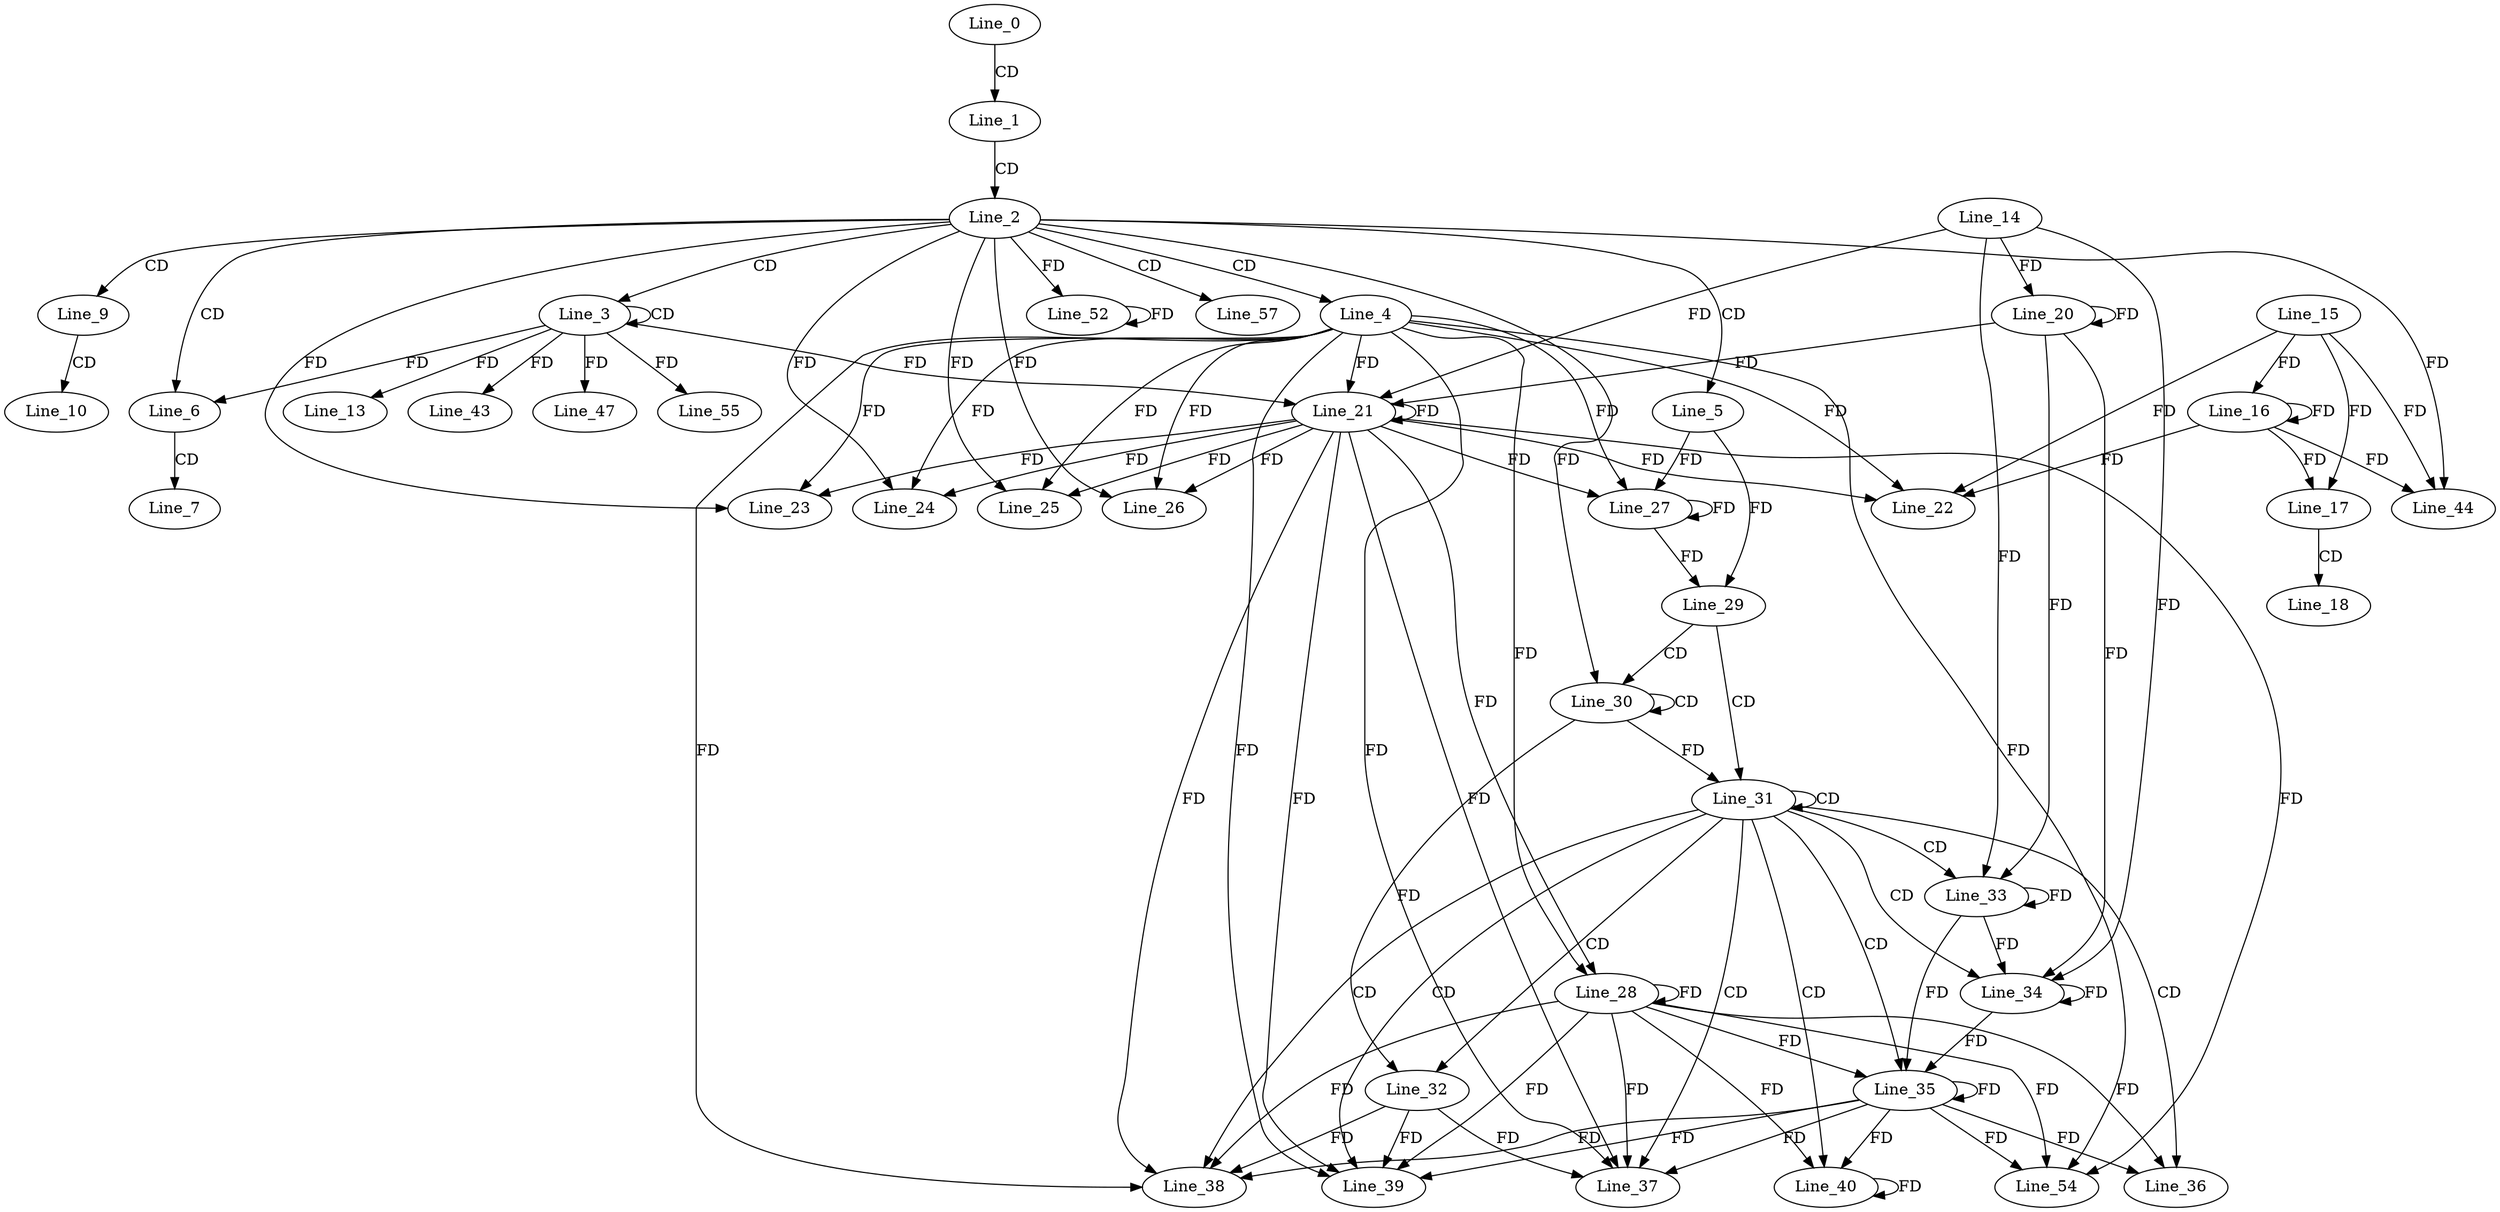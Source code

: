digraph G {
  Line_0;
  Line_1;
  Line_2;
  Line_3;
  Line_3;
  Line_4;
  Line_5;
  Line_6;
  Line_7;
  Line_9;
  Line_10;
  Line_13;
  Line_15;
  Line_16;
  Line_16;
  Line_17;
  Line_18;
  Line_14;
  Line_20;
  Line_21;
  Line_21;
  Line_22;
  Line_23;
  Line_23;
  Line_24;
  Line_24;
  Line_25;
  Line_25;
  Line_26;
  Line_26;
  Line_27;
  Line_27;
  Line_28;
  Line_29;
  Line_30;
  Line_30;
  Line_30;
  Line_31;
  Line_31;
  Line_32;
  Line_32;
  Line_33;
  Line_34;
  Line_35;
  Line_35;
  Line_36;
  Line_37;
  Line_37;
  Line_38;
  Line_38;
  Line_39;
  Line_39;
  Line_40;
  Line_40;
  Line_43;
  Line_44;
  Line_47;
  Line_52;
  Line_54;
  Line_55;
  Line_57;
  Line_0 -> Line_1 [ label="CD" ];
  Line_1 -> Line_2 [ label="CD" ];
  Line_2 -> Line_3 [ label="CD" ];
  Line_3 -> Line_3 [ label="CD" ];
  Line_2 -> Line_4 [ label="CD" ];
  Line_2 -> Line_5 [ label="CD" ];
  Line_2 -> Line_6 [ label="CD" ];
  Line_3 -> Line_6 [ label="FD" ];
  Line_6 -> Line_7 [ label="CD" ];
  Line_2 -> Line_9 [ label="CD" ];
  Line_9 -> Line_10 [ label="CD" ];
  Line_3 -> Line_13 [ label="FD" ];
  Line_15 -> Line_16 [ label="FD" ];
  Line_16 -> Line_16 [ label="FD" ];
  Line_15 -> Line_17 [ label="FD" ];
  Line_16 -> Line_17 [ label="FD" ];
  Line_17 -> Line_18 [ label="CD" ];
  Line_14 -> Line_20 [ label="FD" ];
  Line_20 -> Line_20 [ label="FD" ];
  Line_4 -> Line_21 [ label="FD" ];
  Line_21 -> Line_21 [ label="FD" ];
  Line_3 -> Line_21 [ label="FD" ];
  Line_14 -> Line_21 [ label="FD" ];
  Line_20 -> Line_21 [ label="FD" ];
  Line_4 -> Line_22 [ label="FD" ];
  Line_21 -> Line_22 [ label="FD" ];
  Line_15 -> Line_22 [ label="FD" ];
  Line_16 -> Line_22 [ label="FD" ];
  Line_4 -> Line_23 [ label="FD" ];
  Line_21 -> Line_23 [ label="FD" ];
  Line_2 -> Line_23 [ label="FD" ];
  Line_4 -> Line_24 [ label="FD" ];
  Line_21 -> Line_24 [ label="FD" ];
  Line_2 -> Line_24 [ label="FD" ];
  Line_4 -> Line_25 [ label="FD" ];
  Line_21 -> Line_25 [ label="FD" ];
  Line_2 -> Line_25 [ label="FD" ];
  Line_4 -> Line_26 [ label="FD" ];
  Line_21 -> Line_26 [ label="FD" ];
  Line_2 -> Line_26 [ label="FD" ];
  Line_5 -> Line_27 [ label="FD" ];
  Line_27 -> Line_27 [ label="FD" ];
  Line_4 -> Line_27 [ label="FD" ];
  Line_21 -> Line_27 [ label="FD" ];
  Line_4 -> Line_28 [ label="FD" ];
  Line_21 -> Line_28 [ label="FD" ];
  Line_28 -> Line_28 [ label="FD" ];
  Line_5 -> Line_29 [ label="FD" ];
  Line_27 -> Line_29 [ label="FD" ];
  Line_29 -> Line_30 [ label="CD" ];
  Line_30 -> Line_30 [ label="CD" ];
  Line_2 -> Line_30 [ label="FD" ];
  Line_29 -> Line_31 [ label="CD" ];
  Line_31 -> Line_31 [ label="CD" ];
  Line_30 -> Line_31 [ label="FD" ];
  Line_31 -> Line_32 [ label="CD" ];
  Line_30 -> Line_32 [ label="FD" ];
  Line_31 -> Line_33 [ label="CD" ];
  Line_33 -> Line_33 [ label="FD" ];
  Line_14 -> Line_33 [ label="FD" ];
  Line_20 -> Line_33 [ label="FD" ];
  Line_31 -> Line_34 [ label="CD" ];
  Line_33 -> Line_34 [ label="FD" ];
  Line_34 -> Line_34 [ label="FD" ];
  Line_14 -> Line_34 [ label="FD" ];
  Line_20 -> Line_34 [ label="FD" ];
  Line_31 -> Line_35 [ label="CD" ];
  Line_35 -> Line_35 [ label="FD" ];
  Line_28 -> Line_35 [ label="FD" ];
  Line_33 -> Line_35 [ label="FD" ];
  Line_34 -> Line_35 [ label="FD" ];
  Line_31 -> Line_36 [ label="CD" ];
  Line_35 -> Line_36 [ label="FD" ];
  Line_28 -> Line_36 [ label="FD" ];
  Line_31 -> Line_37 [ label="CD" ];
  Line_35 -> Line_37 [ label="FD" ];
  Line_4 -> Line_37 [ label="FD" ];
  Line_21 -> Line_37 [ label="FD" ];
  Line_28 -> Line_37 [ label="FD" ];
  Line_32 -> Line_37 [ label="FD" ];
  Line_31 -> Line_38 [ label="CD" ];
  Line_35 -> Line_38 [ label="FD" ];
  Line_4 -> Line_38 [ label="FD" ];
  Line_21 -> Line_38 [ label="FD" ];
  Line_28 -> Line_38 [ label="FD" ];
  Line_32 -> Line_38 [ label="FD" ];
  Line_31 -> Line_39 [ label="CD" ];
  Line_35 -> Line_39 [ label="FD" ];
  Line_4 -> Line_39 [ label="FD" ];
  Line_21 -> Line_39 [ label="FD" ];
  Line_28 -> Line_39 [ label="FD" ];
  Line_32 -> Line_39 [ label="FD" ];
  Line_31 -> Line_40 [ label="CD" ];
  Line_40 -> Line_40 [ label="FD" ];
  Line_35 -> Line_40 [ label="FD" ];
  Line_28 -> Line_40 [ label="FD" ];
  Line_3 -> Line_43 [ label="FD" ];
  Line_2 -> Line_44 [ label="FD" ];
  Line_15 -> Line_44 [ label="FD" ];
  Line_16 -> Line_44 [ label="FD" ];
  Line_3 -> Line_47 [ label="FD" ];
  Line_2 -> Line_52 [ label="FD" ];
  Line_52 -> Line_52 [ label="FD" ];
  Line_35 -> Line_54 [ label="FD" ];
  Line_4 -> Line_54 [ label="FD" ];
  Line_21 -> Line_54 [ label="FD" ];
  Line_28 -> Line_54 [ label="FD" ];
  Line_3 -> Line_55 [ label="FD" ];
  Line_2 -> Line_57 [ label="CD" ];
}
